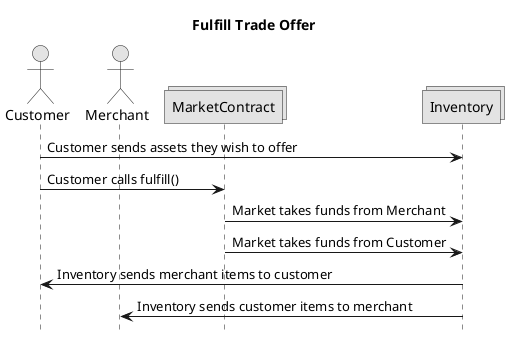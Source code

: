 @startuml
hide footbox
title Fulfill Trade Offer
skinparam monochrome true

actor Customer
actor Merchant
collections MarketContract
collections Inventory

Customer -> Inventory : Customer sends assets they wish to offer
Customer -> MarketContract : Customer calls fulfill()
MarketContract -> Inventory : Market takes funds from Merchant
MarketContract -> Inventory : Market takes funds from Customer
Inventory -> Customer : Inventory sends merchant items to customer
Inventory -> Merchant : Inventory sends customer items to merchant

@enduml